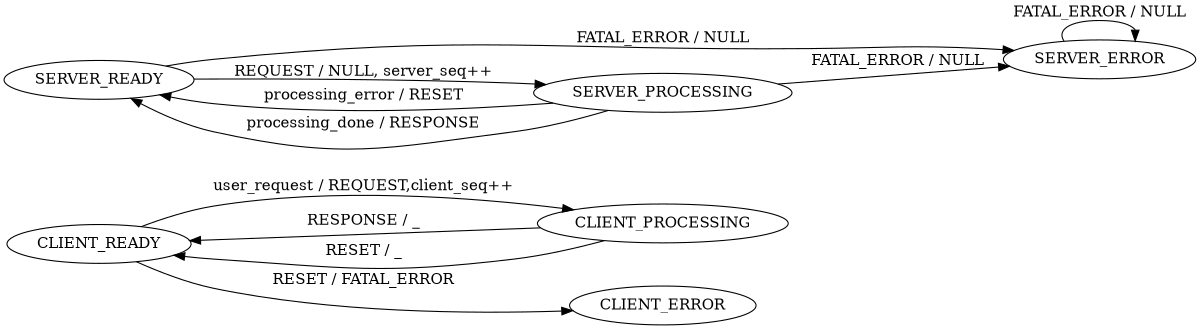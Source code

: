 digraph G {
rankdir = LR;
size = "8,5"

    CLIENT_READY -> CLIENT_PROCESSING [label="user_request / REQUEST,client_seq++"] //ct1 
    CLIENT_PROCESSING -> CLIENT_READY [label="RESPONSE / _"] //ct2 
    CLIENT_PROCESSING -> CLIENT_READY [label = "RESET / _"] //ct3; 
    CLIENT_READY -> CLIENT_ERROR [label="RESET / FATAL_ERROR"] //ct4

    SERVER_READY -> SERVER_ERROR [label="FATAL_ERROR / NULL"] //st0
	SERVER_READY -> SERVER_PROCESSING [label="REQUEST / NULL, server_seq++"] //st1
    SERVER_PROCESSING -> SERVER_READY [label="processing_error / RESET"] //st2 
    SERVER_PROCESSING -> SERVER_READY [label="processing_done / RESPONSE"] //st3 
    SERVER_PROCESSING -> SERVER_ERROR [label="FATAL_ERROR / NULL"] //st4
    SERVER_ERROR -> SERVER_ERROR [label="FATAL_ERROR / NULL"] //st5
}